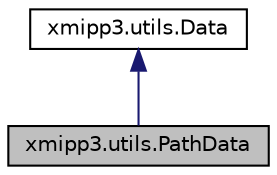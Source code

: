 digraph "xmipp3.utils.PathData"
{
  edge [fontname="Helvetica",fontsize="10",labelfontname="Helvetica",labelfontsize="10"];
  node [fontname="Helvetica",fontsize="10",shape=record];
  Node0 [label="xmipp3.utils.PathData",height=0.2,width=0.4,color="black", fillcolor="grey75", style="filled", fontcolor="black"];
  Node1 -> Node0 [dir="back",color="midnightblue",fontsize="10",style="solid",fontname="Helvetica"];
  Node1 [label="xmipp3.utils.Data",height=0.2,width=0.4,color="black", fillcolor="white", style="filled",URL="$classxmipp3_1_1utils_1_1Data.html"];
}
